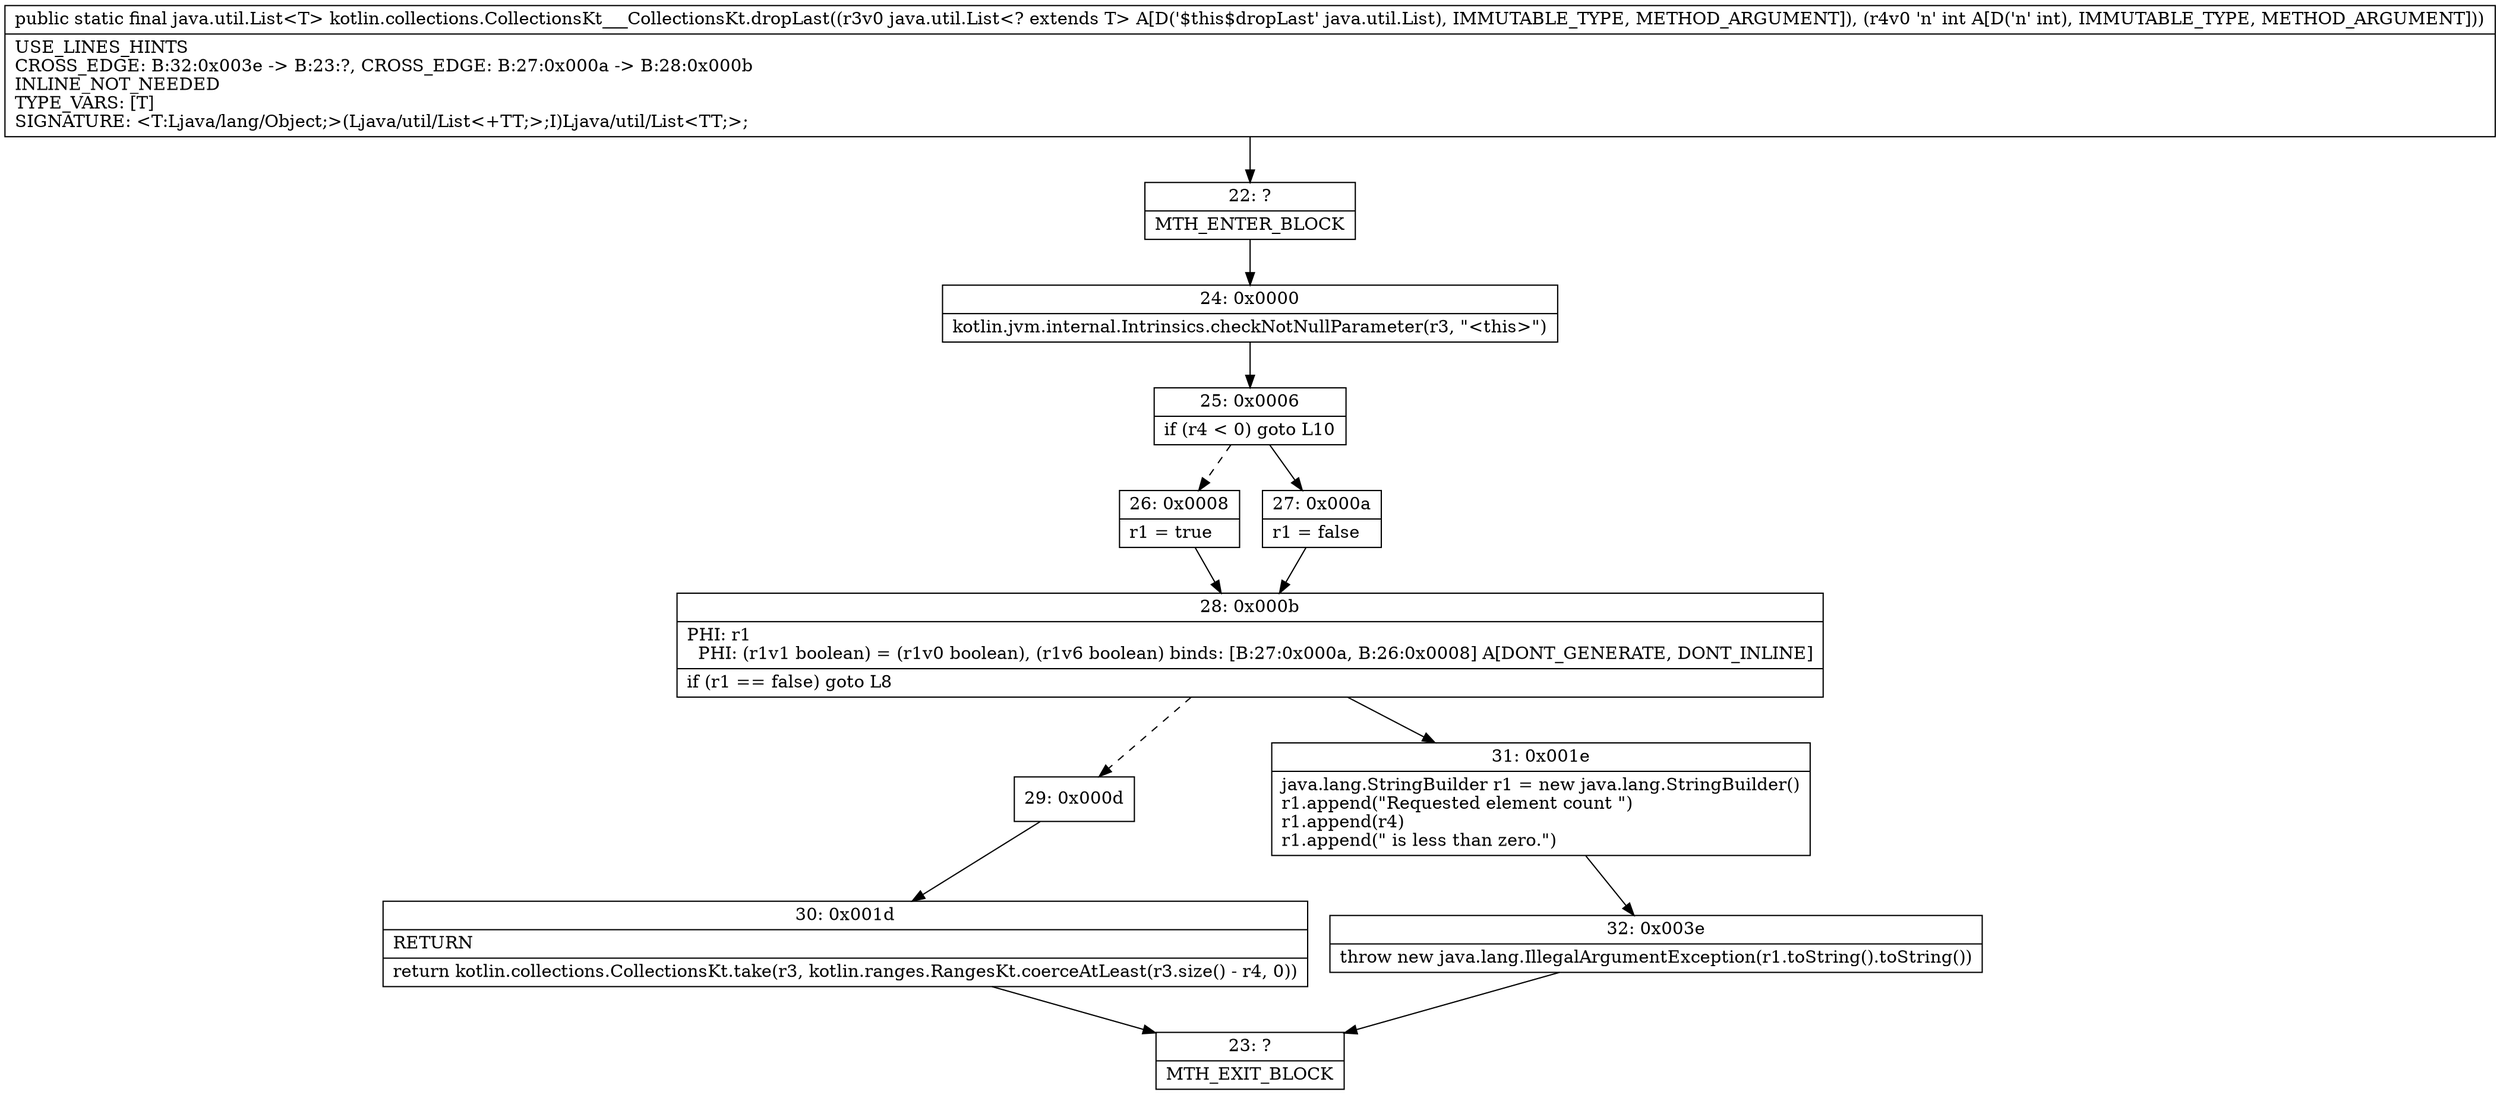 digraph "CFG forkotlin.collections.CollectionsKt___CollectionsKt.dropLast(Ljava\/util\/List;I)Ljava\/util\/List;" {
Node_22 [shape=record,label="{22\:\ ?|MTH_ENTER_BLOCK\l}"];
Node_24 [shape=record,label="{24\:\ 0x0000|kotlin.jvm.internal.Intrinsics.checkNotNullParameter(r3, \"\<this\>\")\l}"];
Node_25 [shape=record,label="{25\:\ 0x0006|if (r4 \< 0) goto L10\l}"];
Node_26 [shape=record,label="{26\:\ 0x0008|r1 = true\l}"];
Node_28 [shape=record,label="{28\:\ 0x000b|PHI: r1 \l  PHI: (r1v1 boolean) = (r1v0 boolean), (r1v6 boolean) binds: [B:27:0x000a, B:26:0x0008] A[DONT_GENERATE, DONT_INLINE]\l|if (r1 == false) goto L8\l}"];
Node_29 [shape=record,label="{29\:\ 0x000d}"];
Node_30 [shape=record,label="{30\:\ 0x001d|RETURN\l|return kotlin.collections.CollectionsKt.take(r3, kotlin.ranges.RangesKt.coerceAtLeast(r3.size() \- r4, 0))\l}"];
Node_23 [shape=record,label="{23\:\ ?|MTH_EXIT_BLOCK\l}"];
Node_31 [shape=record,label="{31\:\ 0x001e|java.lang.StringBuilder r1 = new java.lang.StringBuilder()\lr1.append(\"Requested element count \")\lr1.append(r4)\lr1.append(\" is less than zero.\")\l}"];
Node_32 [shape=record,label="{32\:\ 0x003e|throw new java.lang.IllegalArgumentException(r1.toString().toString())\l}"];
Node_27 [shape=record,label="{27\:\ 0x000a|r1 = false\l}"];
MethodNode[shape=record,label="{public static final java.util.List\<T\> kotlin.collections.CollectionsKt___CollectionsKt.dropLast((r3v0 java.util.List\<? extends T\> A[D('$this$dropLast' java.util.List), IMMUTABLE_TYPE, METHOD_ARGUMENT]), (r4v0 'n' int A[D('n' int), IMMUTABLE_TYPE, METHOD_ARGUMENT]))  | USE_LINES_HINTS\lCROSS_EDGE: B:32:0x003e \-\> B:23:?, CROSS_EDGE: B:27:0x000a \-\> B:28:0x000b\lINLINE_NOT_NEEDED\lTYPE_VARS: [T]\lSIGNATURE: \<T:Ljava\/lang\/Object;\>(Ljava\/util\/List\<+TT;\>;I)Ljava\/util\/List\<TT;\>;\l}"];
MethodNode -> Node_22;Node_22 -> Node_24;
Node_24 -> Node_25;
Node_25 -> Node_26[style=dashed];
Node_25 -> Node_27;
Node_26 -> Node_28;
Node_28 -> Node_29[style=dashed];
Node_28 -> Node_31;
Node_29 -> Node_30;
Node_30 -> Node_23;
Node_31 -> Node_32;
Node_32 -> Node_23;
Node_27 -> Node_28;
}

